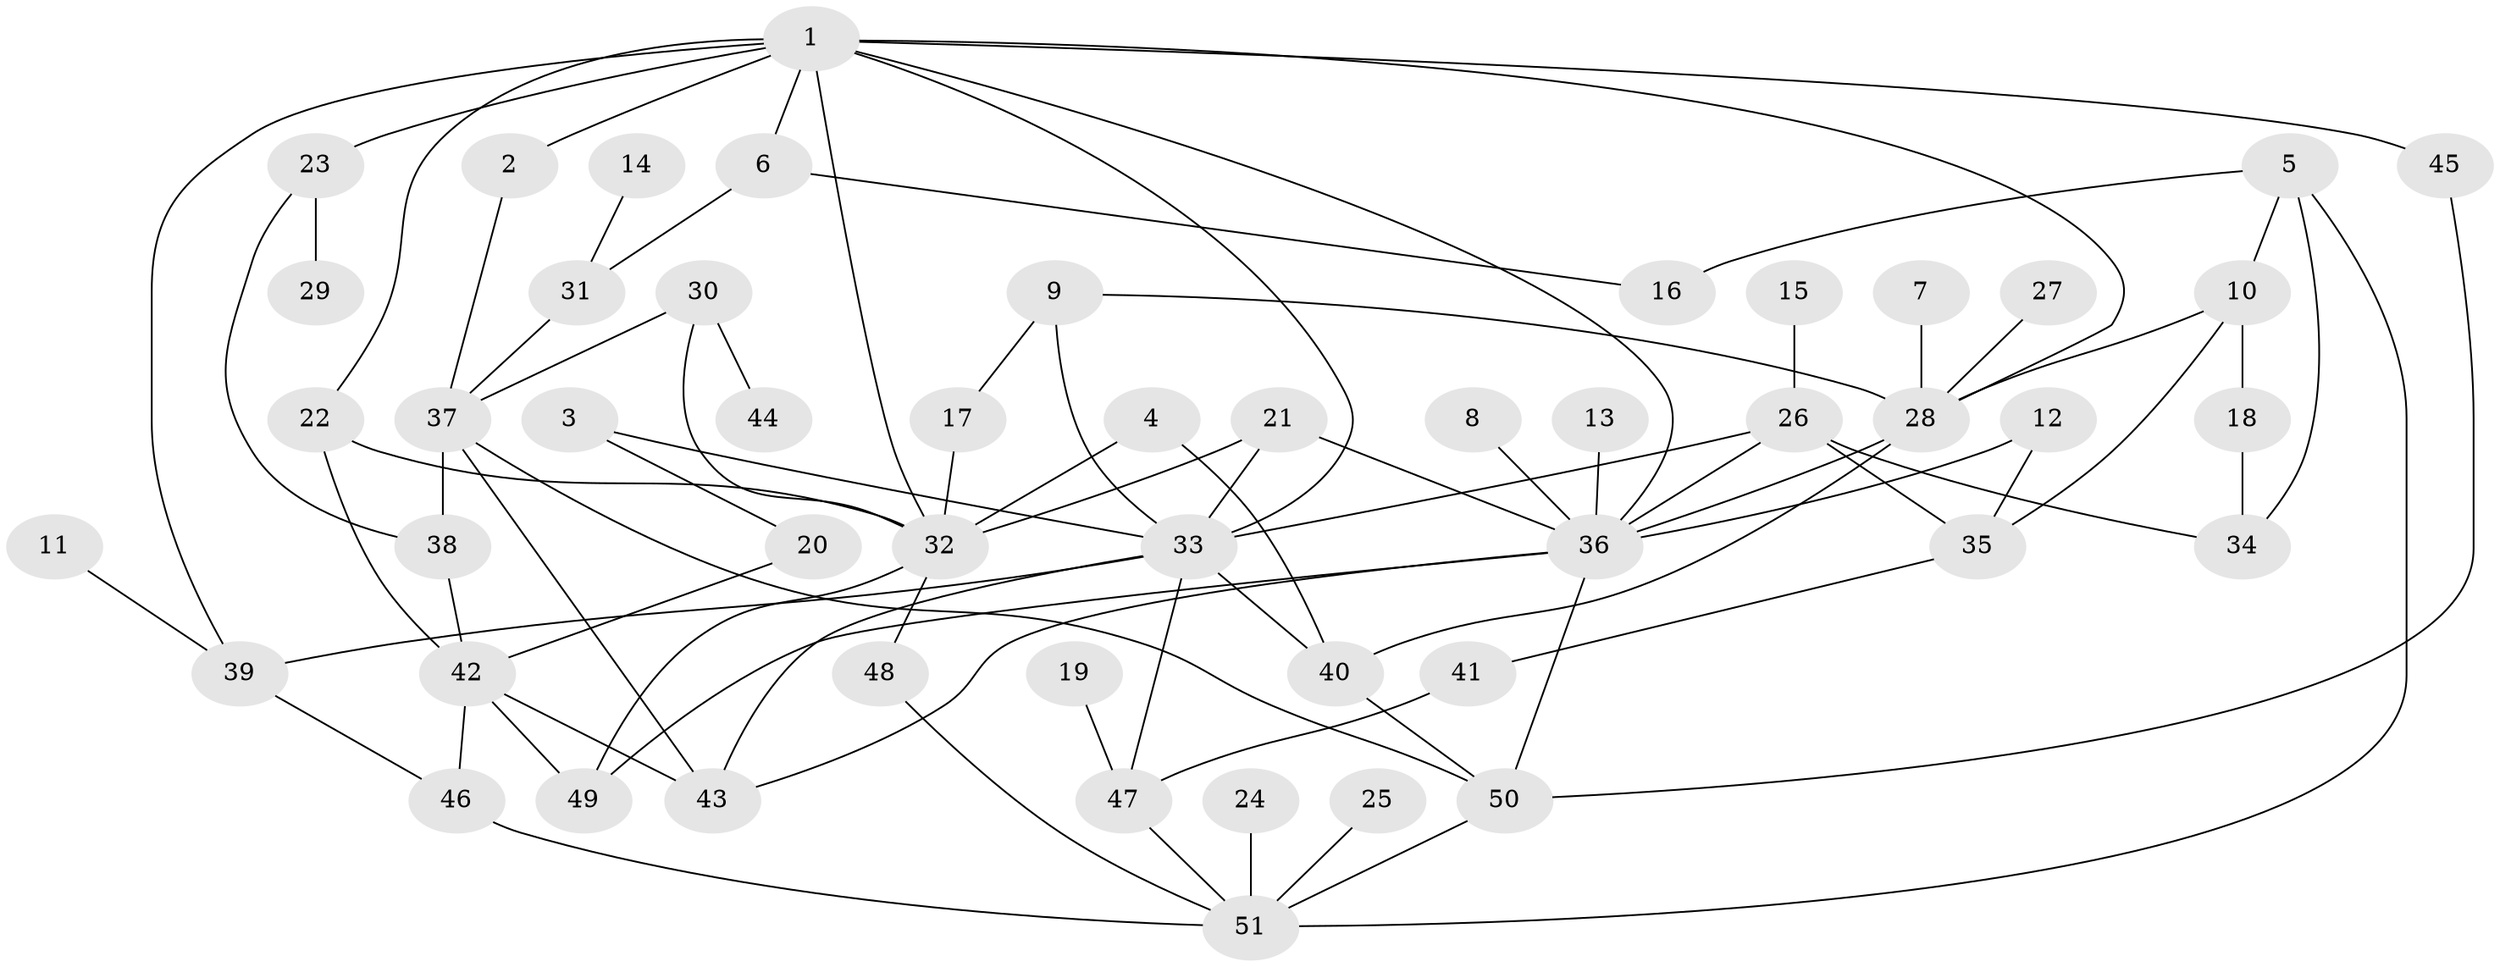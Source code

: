 // original degree distribution, {4: 0.14705882352941177, 6: 0.0196078431372549, 7: 0.049019607843137254, 5: 0.0392156862745098, 2: 0.3235294117647059, 3: 0.19607843137254902, 1: 0.22549019607843138}
// Generated by graph-tools (version 1.1) at 2025/25/03/09/25 03:25:30]
// undirected, 51 vertices, 84 edges
graph export_dot {
graph [start="1"]
  node [color=gray90,style=filled];
  1;
  2;
  3;
  4;
  5;
  6;
  7;
  8;
  9;
  10;
  11;
  12;
  13;
  14;
  15;
  16;
  17;
  18;
  19;
  20;
  21;
  22;
  23;
  24;
  25;
  26;
  27;
  28;
  29;
  30;
  31;
  32;
  33;
  34;
  35;
  36;
  37;
  38;
  39;
  40;
  41;
  42;
  43;
  44;
  45;
  46;
  47;
  48;
  49;
  50;
  51;
  1 -- 2 [weight=1.0];
  1 -- 6 [weight=1.0];
  1 -- 22 [weight=1.0];
  1 -- 23 [weight=1.0];
  1 -- 28 [weight=1.0];
  1 -- 32 [weight=1.0];
  1 -- 33 [weight=1.0];
  1 -- 36 [weight=1.0];
  1 -- 39 [weight=1.0];
  1 -- 45 [weight=1.0];
  2 -- 37 [weight=1.0];
  3 -- 20 [weight=1.0];
  3 -- 33 [weight=1.0];
  4 -- 32 [weight=1.0];
  4 -- 40 [weight=1.0];
  5 -- 10 [weight=1.0];
  5 -- 16 [weight=1.0];
  5 -- 34 [weight=1.0];
  5 -- 51 [weight=1.0];
  6 -- 16 [weight=1.0];
  6 -- 31 [weight=1.0];
  7 -- 28 [weight=1.0];
  8 -- 36 [weight=1.0];
  9 -- 17 [weight=1.0];
  9 -- 28 [weight=1.0];
  9 -- 33 [weight=1.0];
  10 -- 18 [weight=1.0];
  10 -- 28 [weight=1.0];
  10 -- 35 [weight=1.0];
  11 -- 39 [weight=1.0];
  12 -- 35 [weight=1.0];
  12 -- 36 [weight=1.0];
  13 -- 36 [weight=1.0];
  14 -- 31 [weight=1.0];
  15 -- 26 [weight=1.0];
  17 -- 32 [weight=1.0];
  18 -- 34 [weight=1.0];
  19 -- 47 [weight=1.0];
  20 -- 42 [weight=1.0];
  21 -- 32 [weight=1.0];
  21 -- 33 [weight=1.0];
  21 -- 36 [weight=1.0];
  22 -- 32 [weight=1.0];
  22 -- 42 [weight=1.0];
  23 -- 29 [weight=1.0];
  23 -- 38 [weight=1.0];
  24 -- 51 [weight=1.0];
  25 -- 51 [weight=1.0];
  26 -- 33 [weight=1.0];
  26 -- 34 [weight=1.0];
  26 -- 35 [weight=1.0];
  26 -- 36 [weight=1.0];
  27 -- 28 [weight=1.0];
  28 -- 36 [weight=1.0];
  28 -- 40 [weight=1.0];
  30 -- 32 [weight=1.0];
  30 -- 37 [weight=1.0];
  30 -- 44 [weight=1.0];
  31 -- 37 [weight=2.0];
  32 -- 48 [weight=1.0];
  32 -- 49 [weight=1.0];
  33 -- 39 [weight=1.0];
  33 -- 40 [weight=2.0];
  33 -- 43 [weight=1.0];
  33 -- 47 [weight=1.0];
  35 -- 41 [weight=1.0];
  36 -- 43 [weight=1.0];
  36 -- 49 [weight=1.0];
  36 -- 50 [weight=1.0];
  37 -- 38 [weight=2.0];
  37 -- 43 [weight=1.0];
  37 -- 50 [weight=1.0];
  38 -- 42 [weight=1.0];
  39 -- 46 [weight=1.0];
  40 -- 50 [weight=1.0];
  41 -- 47 [weight=1.0];
  42 -- 43 [weight=1.0];
  42 -- 46 [weight=1.0];
  42 -- 49 [weight=1.0];
  45 -- 50 [weight=1.0];
  46 -- 51 [weight=1.0];
  47 -- 51 [weight=1.0];
  48 -- 51 [weight=1.0];
  50 -- 51 [weight=1.0];
}
